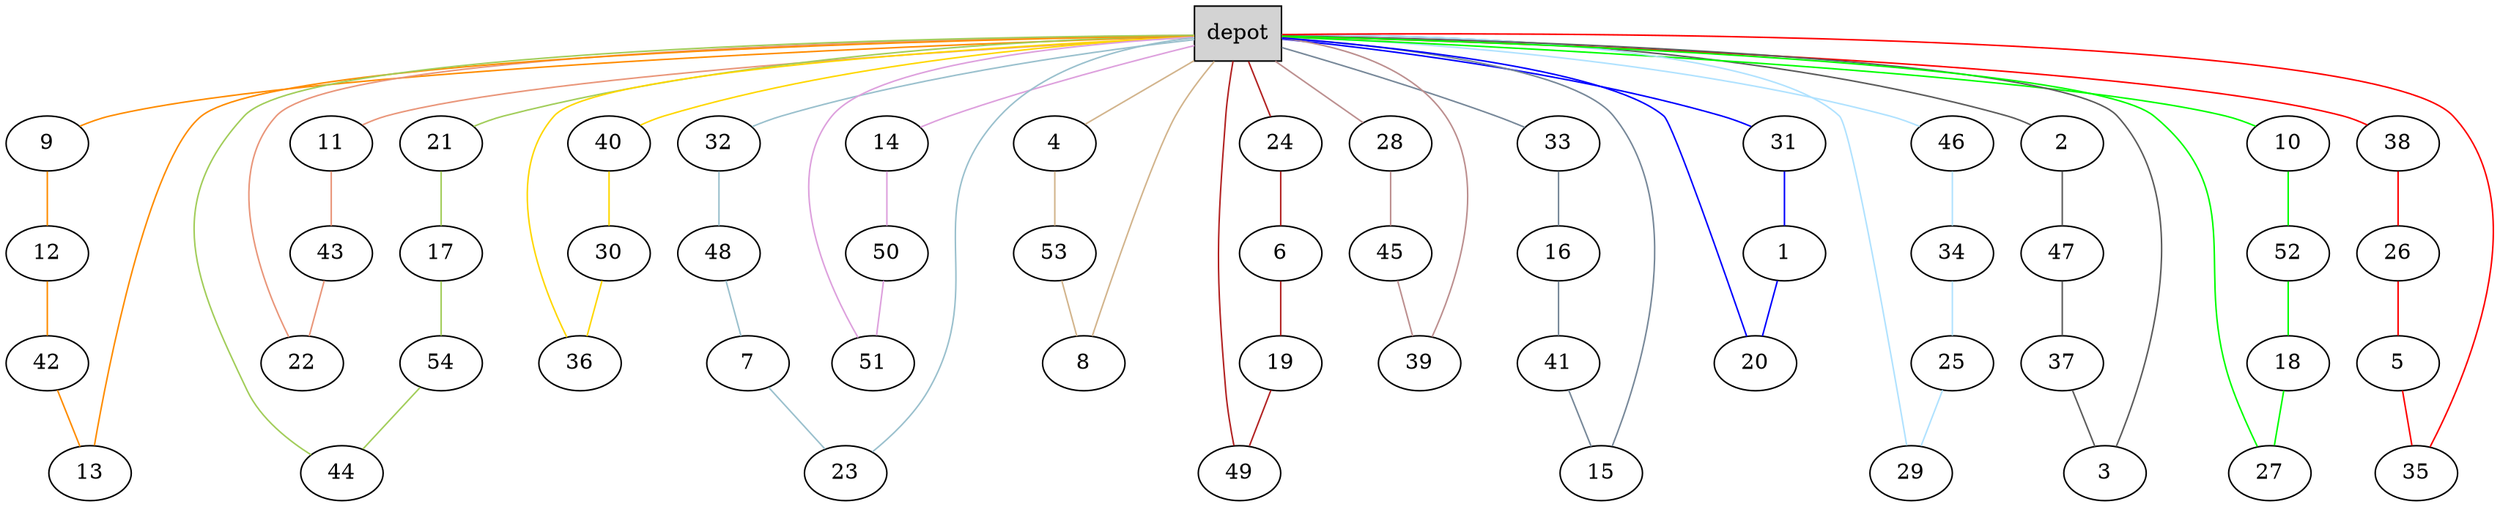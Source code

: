 graph G {
  0[shape = box, label = "depot", style = filled ];
  11[shape = ellipse];
  "0"--"11"[color = darksalmon];
  43[shape = ellipse];
  "11"--"43"[color = darksalmon];
  22[shape = ellipse];
  "43"--"22"[color = darksalmon];
  "22"--"0"[color = darksalmon];
  40[shape = ellipse];
  "0"--"40"[color = gold];
  30[shape = ellipse];
  "40"--"30"[color = gold];
  36[shape = ellipse];
  "30"--"36"[color = gold];
  "36"--"0"[color = gold];
  14[shape = ellipse];
  "0"--"14"[color = plum];
  50[shape = ellipse];
  "14"--"50"[color = plum];
  51[shape = ellipse];
  "50"--"51"[color = plum];
  "51"--"0"[color = plum];
  4[shape = ellipse];
  "0"--"4"[color = tan];
  53[shape = ellipse];
  "4"--"53"[color = tan];
  8[shape = ellipse];
  "53"--"8"[color = tan];
  "8"--"0"[color = tan];
  9[shape = ellipse];
  "0"--"9"[color = darkorange];
  12[shape = ellipse];
  "9"--"12"[color = darkorange];
  42[shape = ellipse];
  "12"--"42"[color = darkorange];
  13[shape = ellipse];
  "42"--"13"[color = darkorange];
  "13"--"0"[color = darkorange];
  28[shape = ellipse];
  "0"--"28"[color = rosybrown];
  45[shape = ellipse];
  "28"--"45"[color = rosybrown];
  39[shape = ellipse];
  "45"--"39"[color = rosybrown];
  "39"--"0"[color = rosybrown];
  21[shape = ellipse];
  "0"--"21"[color = darkolivegreen3];
  17[shape = ellipse];
  "21"--"17"[color = darkolivegreen3];
  54[shape = ellipse];
  "17"--"54"[color = darkolivegreen3];
  44[shape = ellipse];
  "54"--"44"[color = darkolivegreen3];
  "44"--"0"[color = darkolivegreen3];
  32[shape = ellipse];
  "0"--"32"[color = lightblue3];
  48[shape = ellipse];
  "32"--"48"[color = lightblue3];
  7[shape = ellipse];
  "48"--"7"[color = lightblue3];
  23[shape = ellipse];
  "7"--"23"[color = lightblue3];
  "23"--"0"[color = lightblue3];
  24[shape = ellipse];
  "0"--"24"[color = firebrick];
  6[shape = ellipse];
  "24"--"6"[color = firebrick];
  19[shape = ellipse];
  "6"--"19"[color = firebrick];
  49[shape = ellipse];
  "19"--"49"[color = firebrick];
  "49"--"0"[color = firebrick];
  33[shape = ellipse];
  "0"--"33"[color = lightslategray];
  16[shape = ellipse];
  "33"--"16"[color = lightslategray];
  41[shape = ellipse];
  "16"--"41"[color = lightslategray];
  15[shape = ellipse];
  "41"--"15"[color = lightslategray];
  "15"--"0"[color = lightslategray];
  46[shape = ellipse];
  "0"--"46"[color = lightskyblue1];
  34[shape = ellipse];
  "46"--"34"[color = lightskyblue1];
  25[shape = ellipse];
  "34"--"25"[color = lightskyblue1];
  29[shape = ellipse];
  "25"--"29"[color = lightskyblue1];
  "29"--"0"[color = lightskyblue1];
  2[shape = ellipse];
  "0"--"2"[color = gray36];
  47[shape = ellipse];
  "2"--"47"[color = gray36];
  37[shape = ellipse];
  "47"--"37"[color = gray36];
  3[shape = ellipse];
  "37"--"3"[color = gray36];
  "3"--"0"[color = gray36];
  10[shape = ellipse];
  "0"--"10"[color = green];
  52[shape = ellipse];
  "10"--"52"[color = green];
  18[shape = ellipse];
  "52"--"18"[color = green];
  27[shape = ellipse];
  "18"--"27"[color = green];
  "27"--"0"[color = green];
  31[shape = ellipse];
  "0"--"31"[color = blue];
  1[shape = ellipse];
  "31"--"1"[color = blue];
  20[shape = ellipse];
  "1"--"20"[color = blue];
  "20"--"0"[color = blue];
  38[shape = ellipse];
  "0"--"38"[color = red];
  26[shape = ellipse];
  "38"--"26"[color = red];
  5[shape = ellipse];
  "26"--"5"[color = red];
  35[shape = ellipse];
  "5"--"35"[color = red];
  "35"--"0"[color = red];
}
